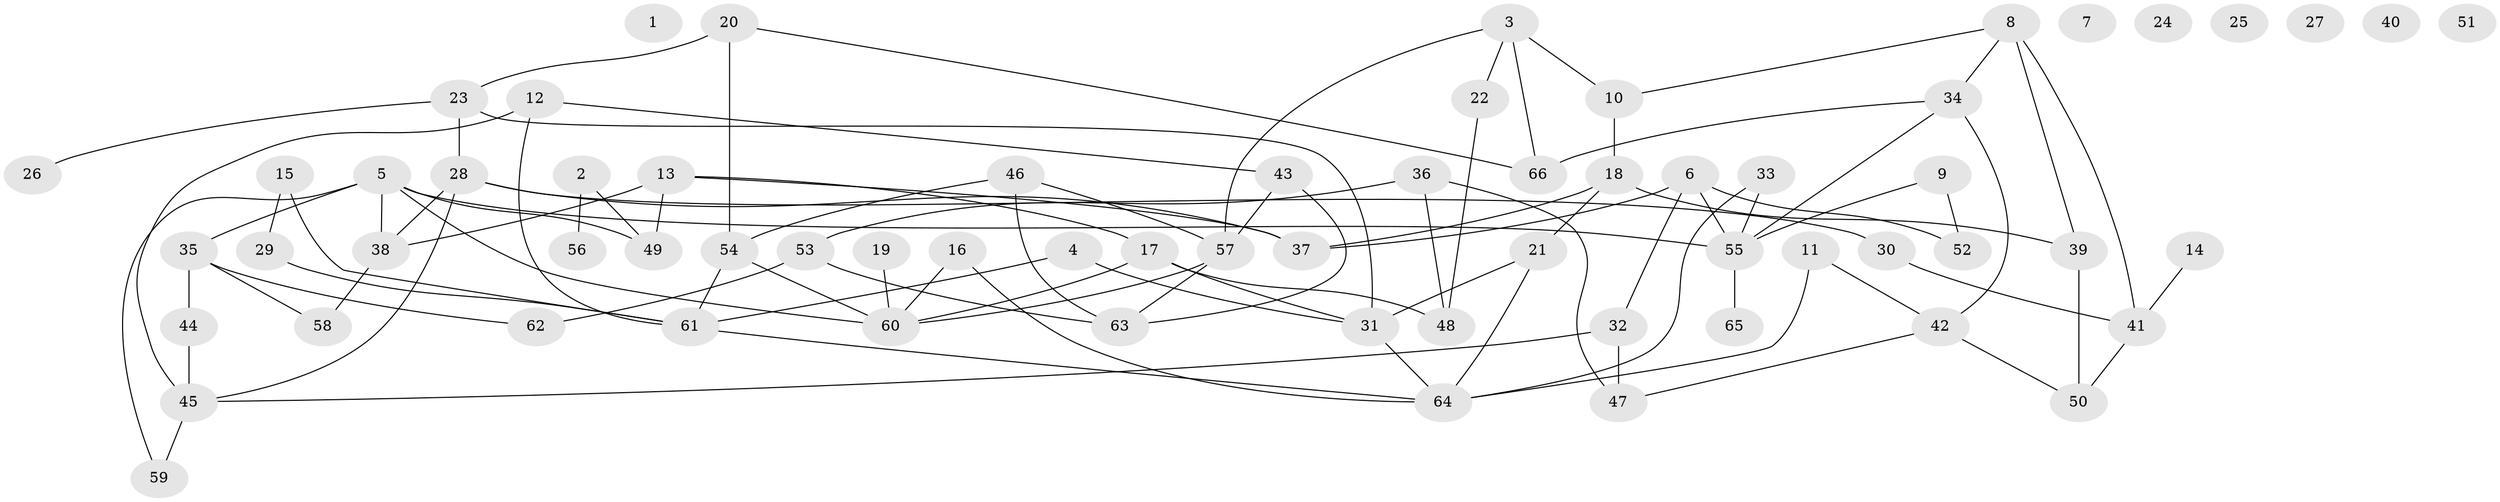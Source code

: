 // coarse degree distribution, {5: 0.15384615384615385, 8: 0.11538461538461539, 6: 0.15384615384615385, 3: 0.23076923076923078, 4: 0.07692307692307693, 2: 0.11538461538461539, 1: 0.15384615384615385}
// Generated by graph-tools (version 1.1) at 2025/48/03/04/25 22:48:11]
// undirected, 66 vertices, 95 edges
graph export_dot {
  node [color=gray90,style=filled];
  1;
  2;
  3;
  4;
  5;
  6;
  7;
  8;
  9;
  10;
  11;
  12;
  13;
  14;
  15;
  16;
  17;
  18;
  19;
  20;
  21;
  22;
  23;
  24;
  25;
  26;
  27;
  28;
  29;
  30;
  31;
  32;
  33;
  34;
  35;
  36;
  37;
  38;
  39;
  40;
  41;
  42;
  43;
  44;
  45;
  46;
  47;
  48;
  49;
  50;
  51;
  52;
  53;
  54;
  55;
  56;
  57;
  58;
  59;
  60;
  61;
  62;
  63;
  64;
  65;
  66;
  2 -- 49;
  2 -- 56;
  3 -- 10;
  3 -- 22;
  3 -- 57;
  3 -- 66;
  4 -- 31;
  4 -- 61;
  5 -- 35;
  5 -- 38;
  5 -- 49;
  5 -- 55;
  5 -- 59;
  5 -- 60;
  6 -- 32;
  6 -- 37;
  6 -- 52;
  6 -- 55;
  8 -- 10;
  8 -- 34;
  8 -- 39;
  8 -- 41;
  9 -- 52;
  9 -- 55;
  10 -- 18;
  11 -- 42;
  11 -- 64;
  12 -- 43;
  12 -- 45;
  12 -- 61;
  13 -- 17;
  13 -- 37;
  13 -- 38;
  13 -- 49;
  14 -- 41;
  15 -- 29;
  15 -- 61;
  16 -- 60;
  16 -- 64;
  17 -- 31;
  17 -- 48;
  17 -- 60;
  18 -- 21;
  18 -- 37;
  18 -- 39;
  19 -- 60;
  20 -- 23;
  20 -- 54;
  20 -- 66;
  21 -- 31;
  21 -- 64;
  22 -- 48;
  23 -- 26;
  23 -- 28;
  23 -- 31;
  28 -- 30;
  28 -- 37;
  28 -- 38;
  28 -- 45;
  29 -- 61;
  30 -- 41;
  31 -- 64;
  32 -- 45;
  32 -- 47;
  33 -- 55;
  33 -- 64;
  34 -- 42;
  34 -- 55;
  34 -- 66;
  35 -- 44;
  35 -- 58;
  35 -- 62;
  36 -- 47;
  36 -- 48;
  36 -- 53;
  38 -- 58;
  39 -- 50;
  41 -- 50;
  42 -- 47;
  42 -- 50;
  43 -- 57;
  43 -- 63;
  44 -- 45;
  45 -- 59;
  46 -- 54;
  46 -- 57;
  46 -- 63;
  53 -- 62;
  53 -- 63;
  54 -- 60;
  54 -- 61;
  55 -- 65;
  57 -- 60;
  57 -- 63;
  61 -- 64;
}
